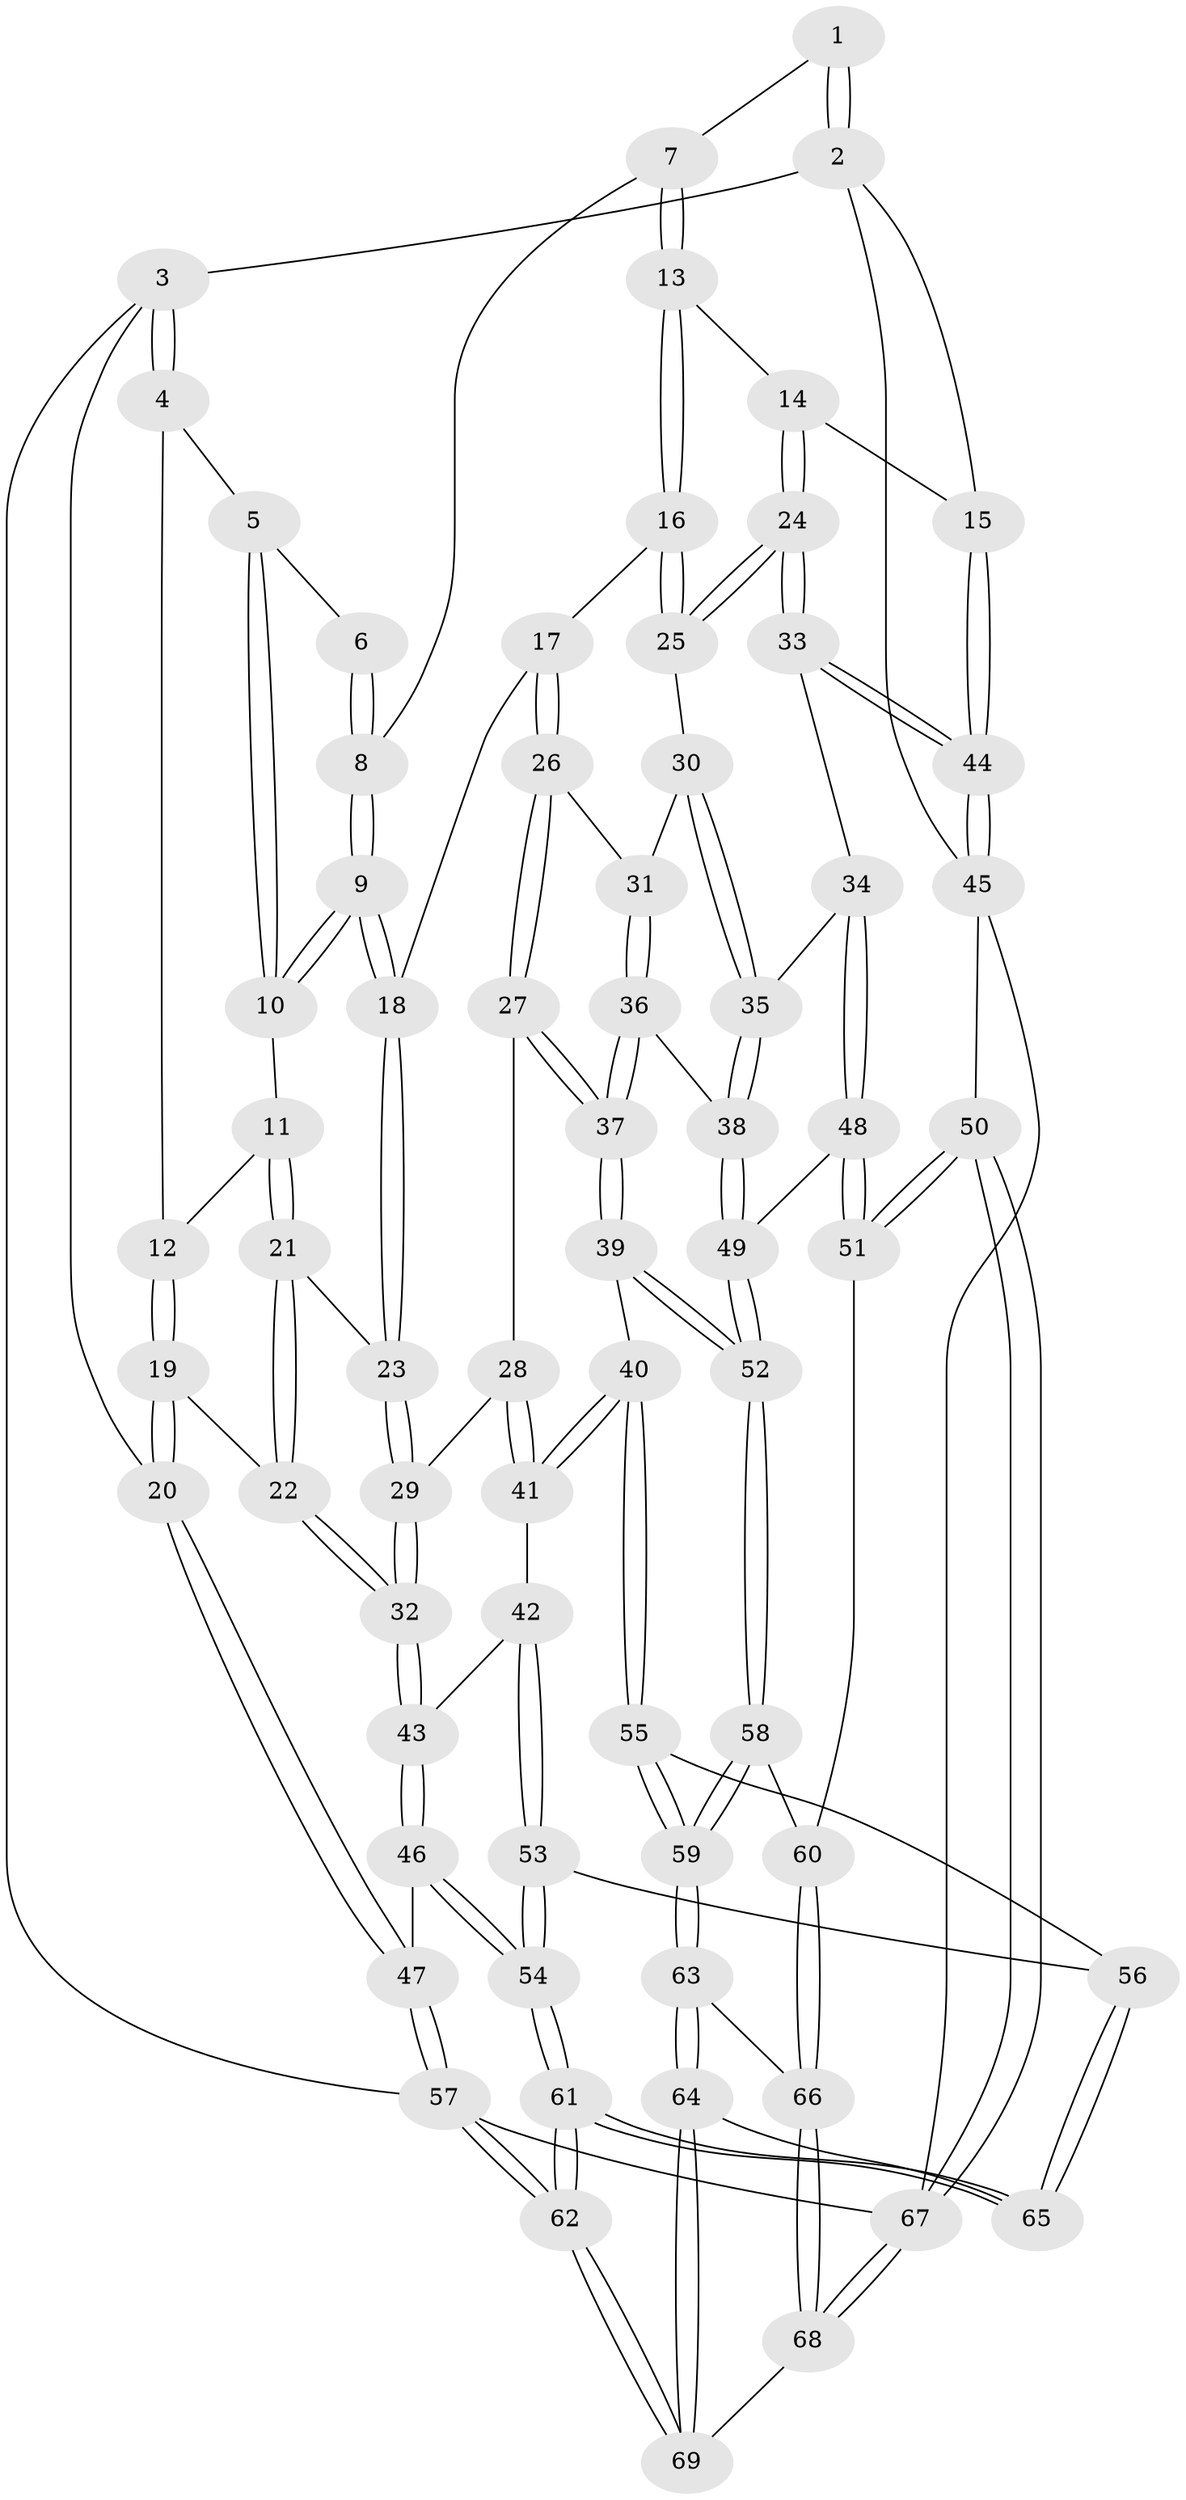 // coarse degree distribution, {2: 0.020833333333333332, 3: 0.0625, 4: 0.3541666666666667, 5: 0.3958333333333333, 6: 0.125, 7: 0.041666666666666664}
// Generated by graph-tools (version 1.1) at 2025/05/03/04/25 22:05:40]
// undirected, 69 vertices, 169 edges
graph export_dot {
graph [start="1"]
  node [color=gray90,style=filled];
  1 [pos="+0.48067196099978554+0"];
  2 [pos="+1+0"];
  3 [pos="+0+0"];
  4 [pos="+0.08316397557165847+0"];
  5 [pos="+0.18476978461900082+0"];
  6 [pos="+0.3030270941505411+0"];
  7 [pos="+0.5075177723516356+0"];
  8 [pos="+0.3380391362175429+0.1335727501410896"];
  9 [pos="+0.32823285469739255+0.1659398131733092"];
  10 [pos="+0.23455912456629321+0.12246676185707468"];
  11 [pos="+0.16582544123182053+0.173843581031217"];
  12 [pos="+0.09203432447243086+0.15686062307478088"];
  13 [pos="+0.5515578278518524+0.11424134957644766"];
  14 [pos="+0.5655864613877774+0.11648499788236076"];
  15 [pos="+1+0"];
  16 [pos="+0.5289873659025781+0.15521354849506885"];
  17 [pos="+0.4097917146038416+0.21616939379726693"];
  18 [pos="+0.34539722828058594+0.19787723990677172"];
  19 [pos="+0+0.23809026082236154"];
  20 [pos="+0+0.2303507430518007"];
  21 [pos="+0.18685287455726338+0.22616689553603575"];
  22 [pos="+0.1423775032140271+0.37451861771902584"];
  23 [pos="+0.29759583914883936+0.247722282391384"];
  24 [pos="+0.8087286995985168+0.32220395723034495"];
  25 [pos="+0.5686029362540115+0.2768921445992018"];
  26 [pos="+0.42598800081049115+0.32949990425650916"];
  27 [pos="+0.40343708171699355+0.35204287894676106"];
  28 [pos="+0.3616609650673719+0.36627377336142913"];
  29 [pos="+0.26896319324542367+0.3600521587963245"];
  30 [pos="+0.5670303667410654+0.28037861954087073"];
  31 [pos="+0.4831474165597291+0.3480801209173831"];
  32 [pos="+0.17129329052005188+0.43254685810585203"];
  33 [pos="+0.8101082643903937+0.3228442144488884"];
  34 [pos="+0.7268354110510343+0.42585969395973194"];
  35 [pos="+0.604715569270014+0.4468070354257383"];
  36 [pos="+0.5488162362424572+0.46703751774720165"];
  37 [pos="+0.45678444621140746+0.5407558291020808"];
  38 [pos="+0.5746693397686896+0.46258798716055655"];
  39 [pos="+0.4566029695310393+0.5409925500557441"];
  40 [pos="+0.4033714530884807+0.5553436808257826"];
  41 [pos="+0.3735264059735854+0.5441929746936767"];
  42 [pos="+0.2645273611149561+0.5274157129612485"];
  43 [pos="+0.17085837200042217+0.4355491244669177"];
  44 [pos="+1+0.2208020006248422"];
  45 [pos="+1+0.6659909827295165"];
  46 [pos="+0+0.5697085341194433"];
  47 [pos="+0+0.5807671008135599"];
  48 [pos="+0.7515894506240128+0.5848186768999849"];
  49 [pos="+0.6272878252083842+0.5794372321978358"];
  50 [pos="+0.8308895932651045+0.7339248297714425"];
  51 [pos="+0.8284640468204494+0.7337137547688048"];
  52 [pos="+0.5628810272604413+0.6764611393662288"];
  53 [pos="+0.19772411544017654+0.7617209166628819"];
  54 [pos="+0.1914314126807142+0.7634953213219812"];
  55 [pos="+0.36904091643575077+0.7306597796752361"];
  56 [pos="+0.20672999215286675+0.7635990115604823"];
  57 [pos="+0+1"];
  58 [pos="+0.5771661740942627+0.7207522275066321"];
  59 [pos="+0.48423195731208957+0.8136892785969128"];
  60 [pos="+0.8017565280192293+0.7458264488000578"];
  61 [pos="+0.01795146482115134+1"];
  62 [pos="+0+1"];
  63 [pos="+0.4837914111490044+0.8309048668943669"];
  64 [pos="+0.4286818319101333+0.9724720162368384"];
  65 [pos="+0.3334166687173649+0.9133571626055119"];
  66 [pos="+0.693397596588935+0.9218153810521746"];
  67 [pos="+0.9590892620915556+1"];
  68 [pos="+0.6626582291750777+1"];
  69 [pos="+0.4467471055987708+1"];
  1 -- 2;
  1 -- 2;
  1 -- 7;
  2 -- 3;
  2 -- 15;
  2 -- 45;
  3 -- 4;
  3 -- 4;
  3 -- 20;
  3 -- 57;
  4 -- 5;
  4 -- 12;
  5 -- 6;
  5 -- 10;
  5 -- 10;
  6 -- 8;
  6 -- 8;
  7 -- 8;
  7 -- 13;
  7 -- 13;
  8 -- 9;
  8 -- 9;
  9 -- 10;
  9 -- 10;
  9 -- 18;
  9 -- 18;
  10 -- 11;
  11 -- 12;
  11 -- 21;
  11 -- 21;
  12 -- 19;
  12 -- 19;
  13 -- 14;
  13 -- 16;
  13 -- 16;
  14 -- 15;
  14 -- 24;
  14 -- 24;
  15 -- 44;
  15 -- 44;
  16 -- 17;
  16 -- 25;
  16 -- 25;
  17 -- 18;
  17 -- 26;
  17 -- 26;
  18 -- 23;
  18 -- 23;
  19 -- 20;
  19 -- 20;
  19 -- 22;
  20 -- 47;
  20 -- 47;
  21 -- 22;
  21 -- 22;
  21 -- 23;
  22 -- 32;
  22 -- 32;
  23 -- 29;
  23 -- 29;
  24 -- 25;
  24 -- 25;
  24 -- 33;
  24 -- 33;
  25 -- 30;
  26 -- 27;
  26 -- 27;
  26 -- 31;
  27 -- 28;
  27 -- 37;
  27 -- 37;
  28 -- 29;
  28 -- 41;
  28 -- 41;
  29 -- 32;
  29 -- 32;
  30 -- 31;
  30 -- 35;
  30 -- 35;
  31 -- 36;
  31 -- 36;
  32 -- 43;
  32 -- 43;
  33 -- 34;
  33 -- 44;
  33 -- 44;
  34 -- 35;
  34 -- 48;
  34 -- 48;
  35 -- 38;
  35 -- 38;
  36 -- 37;
  36 -- 37;
  36 -- 38;
  37 -- 39;
  37 -- 39;
  38 -- 49;
  38 -- 49;
  39 -- 40;
  39 -- 52;
  39 -- 52;
  40 -- 41;
  40 -- 41;
  40 -- 55;
  40 -- 55;
  41 -- 42;
  42 -- 43;
  42 -- 53;
  42 -- 53;
  43 -- 46;
  43 -- 46;
  44 -- 45;
  44 -- 45;
  45 -- 50;
  45 -- 67;
  46 -- 47;
  46 -- 54;
  46 -- 54;
  47 -- 57;
  47 -- 57;
  48 -- 49;
  48 -- 51;
  48 -- 51;
  49 -- 52;
  49 -- 52;
  50 -- 51;
  50 -- 51;
  50 -- 67;
  50 -- 67;
  51 -- 60;
  52 -- 58;
  52 -- 58;
  53 -- 54;
  53 -- 54;
  53 -- 56;
  54 -- 61;
  54 -- 61;
  55 -- 56;
  55 -- 59;
  55 -- 59;
  56 -- 65;
  56 -- 65;
  57 -- 62;
  57 -- 62;
  57 -- 67;
  58 -- 59;
  58 -- 59;
  58 -- 60;
  59 -- 63;
  59 -- 63;
  60 -- 66;
  60 -- 66;
  61 -- 62;
  61 -- 62;
  61 -- 65;
  61 -- 65;
  62 -- 69;
  62 -- 69;
  63 -- 64;
  63 -- 64;
  63 -- 66;
  64 -- 65;
  64 -- 69;
  64 -- 69;
  66 -- 68;
  66 -- 68;
  67 -- 68;
  67 -- 68;
  68 -- 69;
}
